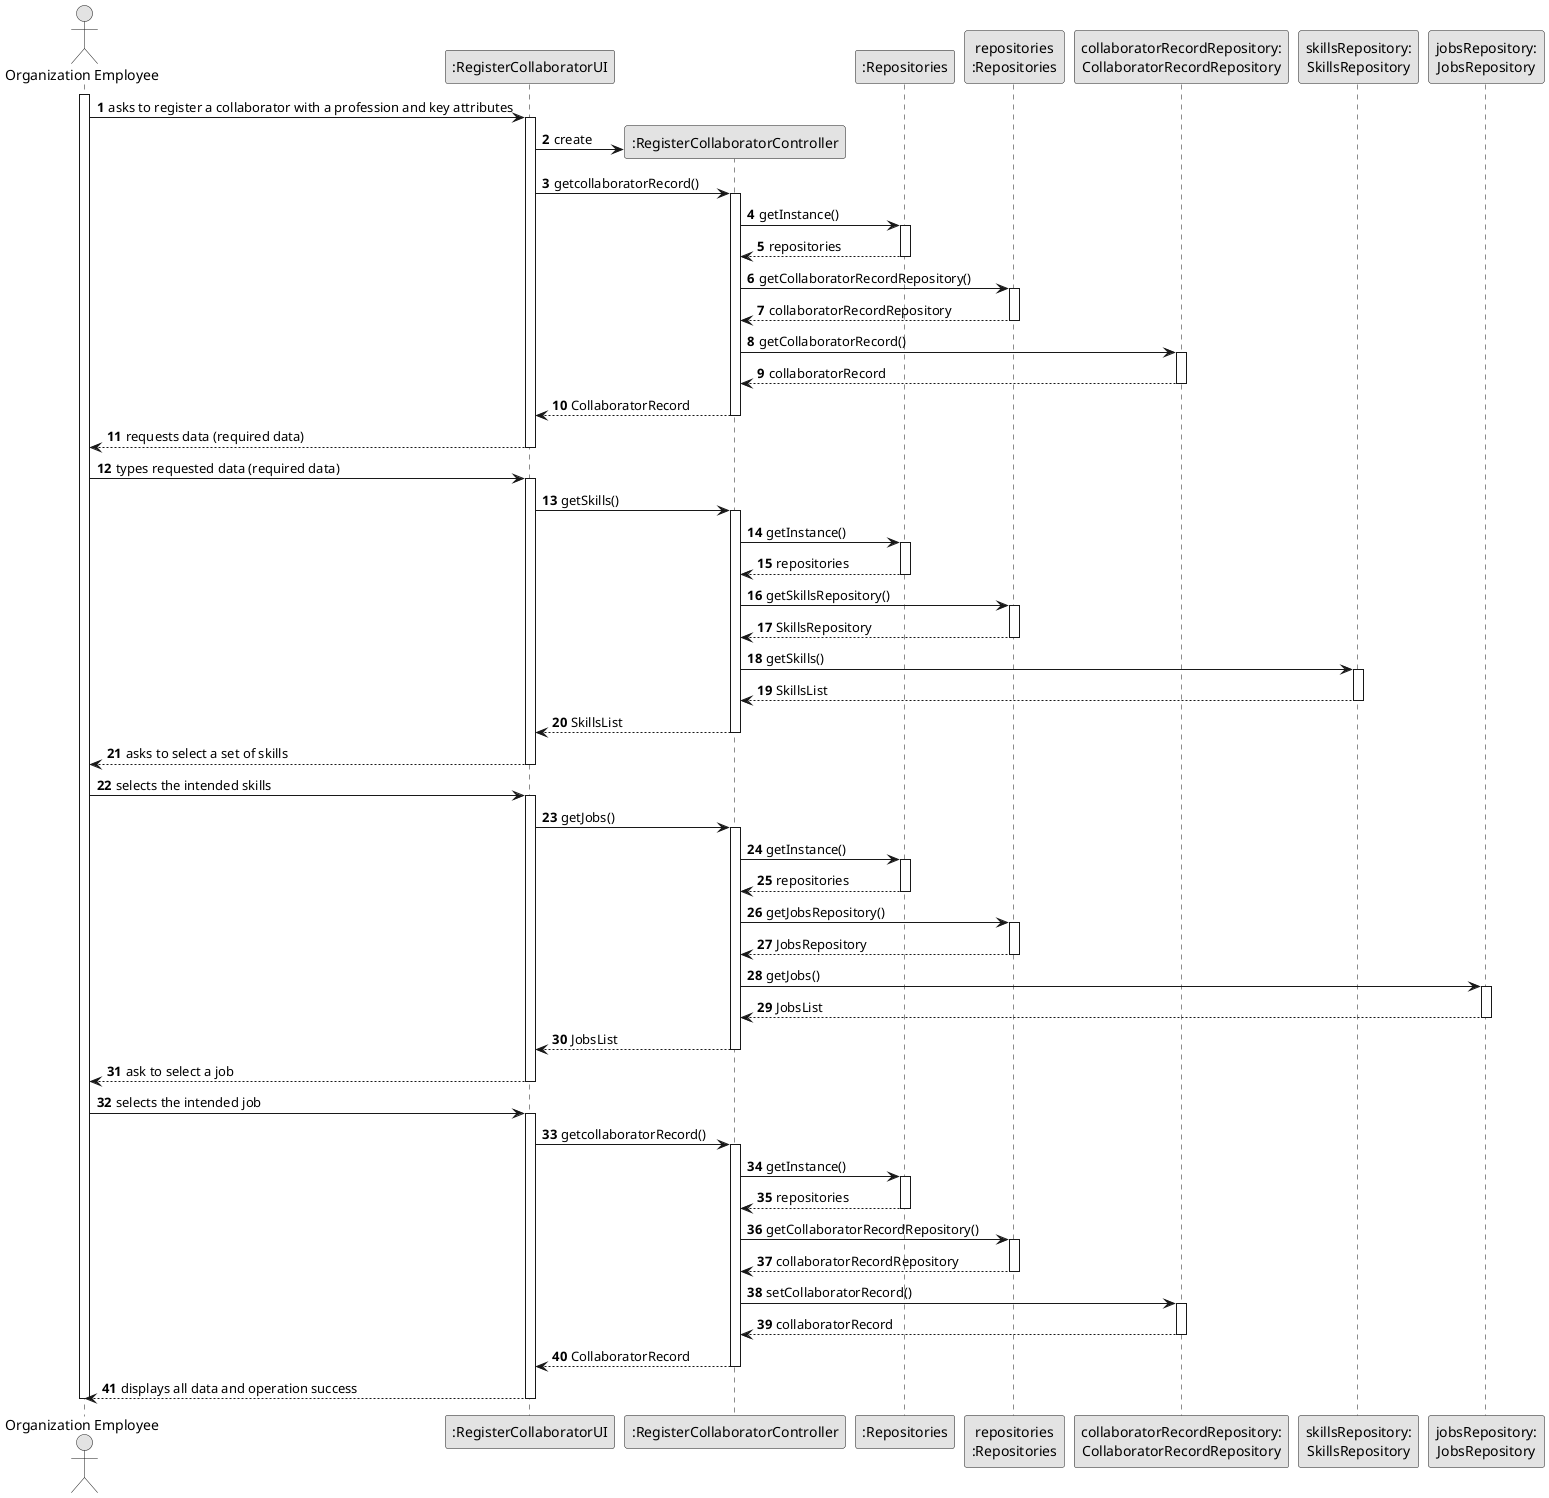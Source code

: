 @startuml
skinparam monochrome true
skinparam packageStyle rectangle
skinparam shadowing false

autonumber

'hide footbox
actor "Organization Employee" as ADM
participant ":RegisterCollaboratorUI" as UI
participant ":RegisterCollaboratorController" as CTRL
participant ":Repositories" as RepositorySingleton
participant "repositories\n:Repositories" as PLAT
participant "collaboratorRecordRepository:\nCollaboratorRecordRepository" as CollaboratorRecordRepository
participant "skillsRepository:\nSkillsRepository" as SKILLS
participant "jobsRepository:\nJobsRepository" as JOBS

activate ADM

        ADM -> UI : asks to register a collaborator with a profession and key attributes

        activate UI

'            UI --> ADM : requests data (reference, description,  informal \n description, technical description, duration, cost)
            'create CTRL
            UI -> CTRL** : create

            UI -> CTRL : getcollaboratorRecord()
            activate CTRL

                CTRL -> RepositorySingleton : getInstance()
                activate RepositorySingleton

                    RepositorySingleton --> CTRL: repositories
                deactivate RepositorySingleton

                CTRL -> PLAT : getCollaboratorRecordRepository()
                activate PLAT

                    PLAT --> CTRL: collaboratorRecordRepository
                deactivate PLAT

                CTRL -> CollaboratorRecordRepository : getCollaboratorRecord()
                activate CollaboratorRecordRepository

                    CollaboratorRecordRepository --> CTRL : collaboratorRecord
                deactivate CollaboratorRecordRepository


                CTRL --> UI : CollaboratorRecord
            deactivate CTRL

            UI --> ADM : requests data (required data)
        deactivate UI

    ADM -> UI : types requested data (required data)
    activate UI
    UI -> CTRL : getSkills()
                activate CTRL

                    CTRL -> RepositorySingleton : getInstance()
                    activate RepositorySingleton

                        RepositorySingleton --> CTRL: repositories
                    deactivate RepositorySingleton

                    CTRL -> PLAT : getSkillsRepository()
                    activate PLAT

                        PLAT --> CTRL: SkillsRepository
                    deactivate PLAT

                    CTRL -> SKILLS : getSkills()
                    activate SKILLS

                        SKILLS --> CTRL : SkillsList
                    deactivate SKILLS


                    CTRL --> UI : SkillsList
                deactivate CTRL

        UI --> ADM : asks to select a set of skills
    deactivate UI

    ADM -> UI : selects the intended skills
    activate UI
        UI -> CTRL : getJobs()
                    activate CTRL

                        CTRL -> RepositorySingleton : getInstance()
                        activate RepositorySingleton

                            RepositorySingleton --> CTRL: repositories
                        deactivate RepositorySingleton

                        CTRL -> PLAT : getJobsRepository()
                        activate PLAT

                            PLAT --> CTRL: JobsRepository
                        deactivate PLAT

                        CTRL -> JOBS : getJobs()
                        activate JOBS

                            JOBS --> CTRL : JobsList
                        deactivate JOBS


                        CTRL --> UI : JobsList
                    deactivate CTRL

        UI --> ADM : ask to select a job
    deactivate UI

    ADM -> UI : selects the intended job
    activate UI
    UI -> CTRL : getcollaboratorRecord()
                activate CTRL

                    CTRL -> RepositorySingleton : getInstance()
                    activate RepositorySingleton

                        RepositorySingleton --> CTRL: repositories
                    deactivate RepositorySingleton

                    CTRL -> PLAT : getCollaboratorRecordRepository()
                    activate PLAT

                        PLAT --> CTRL: collaboratorRecordRepository
                    deactivate PLAT

                    CTRL -> CollaboratorRecordRepository : setCollaboratorRecord()
                    activate CollaboratorRecordRepository

                        CollaboratorRecordRepository --> CTRL : collaboratorRecord
                    deactivate CollaboratorRecordRepository


                    CTRL --> UI : CollaboratorRecord
                deactivate CTRL
            UI --> ADM: displays all data and operation success
    deactivate UI

deactivate ADM

@enduml